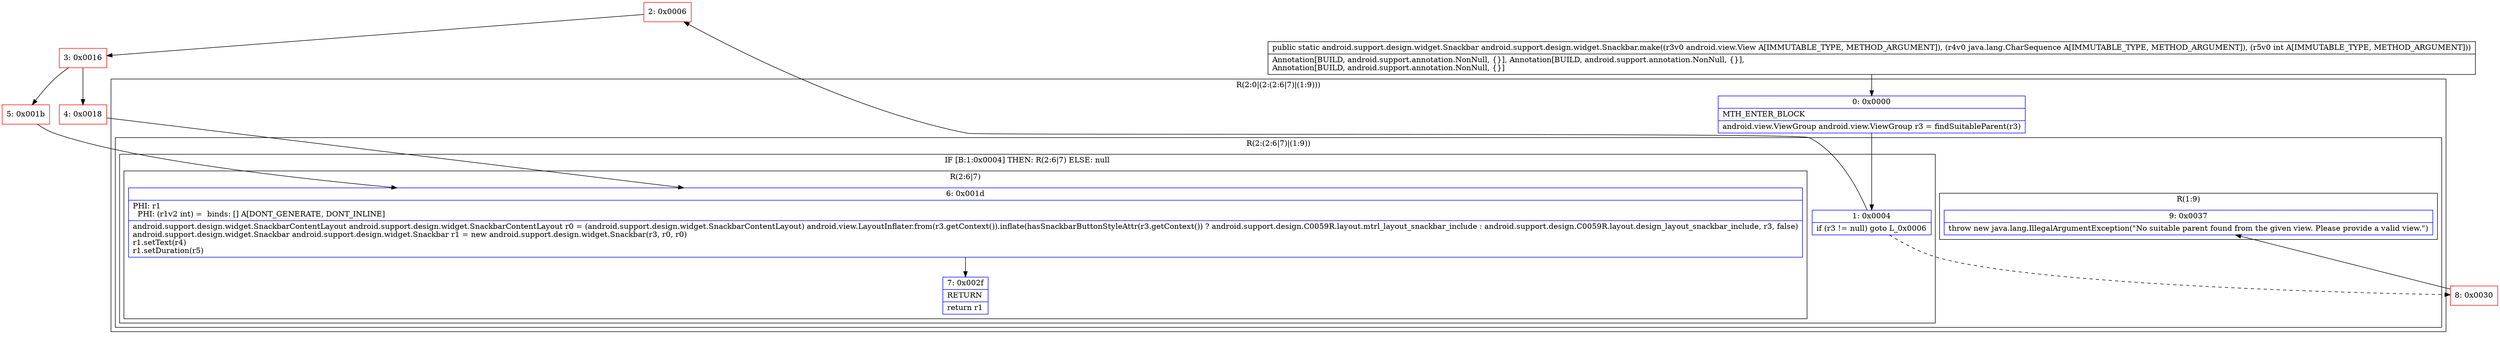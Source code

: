 digraph "CFG forandroid.support.design.widget.Snackbar.make(Landroid\/view\/View;Ljava\/lang\/CharSequence;I)Landroid\/support\/design\/widget\/Snackbar;" {
subgraph cluster_Region_621487469 {
label = "R(2:0|(2:(2:6|7)|(1:9)))";
node [shape=record,color=blue];
Node_0 [shape=record,label="{0\:\ 0x0000|MTH_ENTER_BLOCK\l|android.view.ViewGroup android.view.ViewGroup r3 = findSuitableParent(r3)\l}"];
subgraph cluster_Region_87241300 {
label = "R(2:(2:6|7)|(1:9))";
node [shape=record,color=blue];
subgraph cluster_IfRegion_906226982 {
label = "IF [B:1:0x0004] THEN: R(2:6|7) ELSE: null";
node [shape=record,color=blue];
Node_1 [shape=record,label="{1\:\ 0x0004|if (r3 != null) goto L_0x0006\l}"];
subgraph cluster_Region_412284407 {
label = "R(2:6|7)";
node [shape=record,color=blue];
Node_6 [shape=record,label="{6\:\ 0x001d|PHI: r1 \l  PHI: (r1v2 int) =  binds: [] A[DONT_GENERATE, DONT_INLINE]\l|android.support.design.widget.SnackbarContentLayout android.support.design.widget.SnackbarContentLayout r0 = (android.support.design.widget.SnackbarContentLayout) android.view.LayoutInflater.from(r3.getContext()).inflate(hasSnackbarButtonStyleAttr(r3.getContext()) ? android.support.design.C0059R.layout.mtrl_layout_snackbar_include : android.support.design.C0059R.layout.design_layout_snackbar_include, r3, false)\landroid.support.design.widget.Snackbar android.support.design.widget.Snackbar r1 = new android.support.design.widget.Snackbar(r3, r0, r0)\lr1.setText(r4)\lr1.setDuration(r5)\l}"];
Node_7 [shape=record,label="{7\:\ 0x002f|RETURN\l|return r1\l}"];
}
}
subgraph cluster_Region_1009743789 {
label = "R(1:9)";
node [shape=record,color=blue];
Node_9 [shape=record,label="{9\:\ 0x0037|throw new java.lang.IllegalArgumentException(\"No suitable parent found from the given view. Please provide a valid view.\")\l}"];
}
}
}
Node_2 [shape=record,color=red,label="{2\:\ 0x0006}"];
Node_3 [shape=record,color=red,label="{3\:\ 0x0016}"];
Node_4 [shape=record,color=red,label="{4\:\ 0x0018}"];
Node_5 [shape=record,color=red,label="{5\:\ 0x001b}"];
Node_8 [shape=record,color=red,label="{8\:\ 0x0030}"];
MethodNode[shape=record,label="{public static android.support.design.widget.Snackbar android.support.design.widget.Snackbar.make((r3v0 android.view.View A[IMMUTABLE_TYPE, METHOD_ARGUMENT]), (r4v0 java.lang.CharSequence A[IMMUTABLE_TYPE, METHOD_ARGUMENT]), (r5v0 int A[IMMUTABLE_TYPE, METHOD_ARGUMENT]))  | Annotation[BUILD, android.support.annotation.NonNull, \{\}], Annotation[BUILD, android.support.annotation.NonNull, \{\}], \lAnnotation[BUILD, android.support.annotation.NonNull, \{\}]\l}"];
MethodNode -> Node_0;
Node_0 -> Node_1;
Node_1 -> Node_2;
Node_1 -> Node_8[style=dashed];
Node_6 -> Node_7;
Node_2 -> Node_3;
Node_3 -> Node_4;
Node_3 -> Node_5;
Node_4 -> Node_6;
Node_5 -> Node_6;
Node_8 -> Node_9;
}

